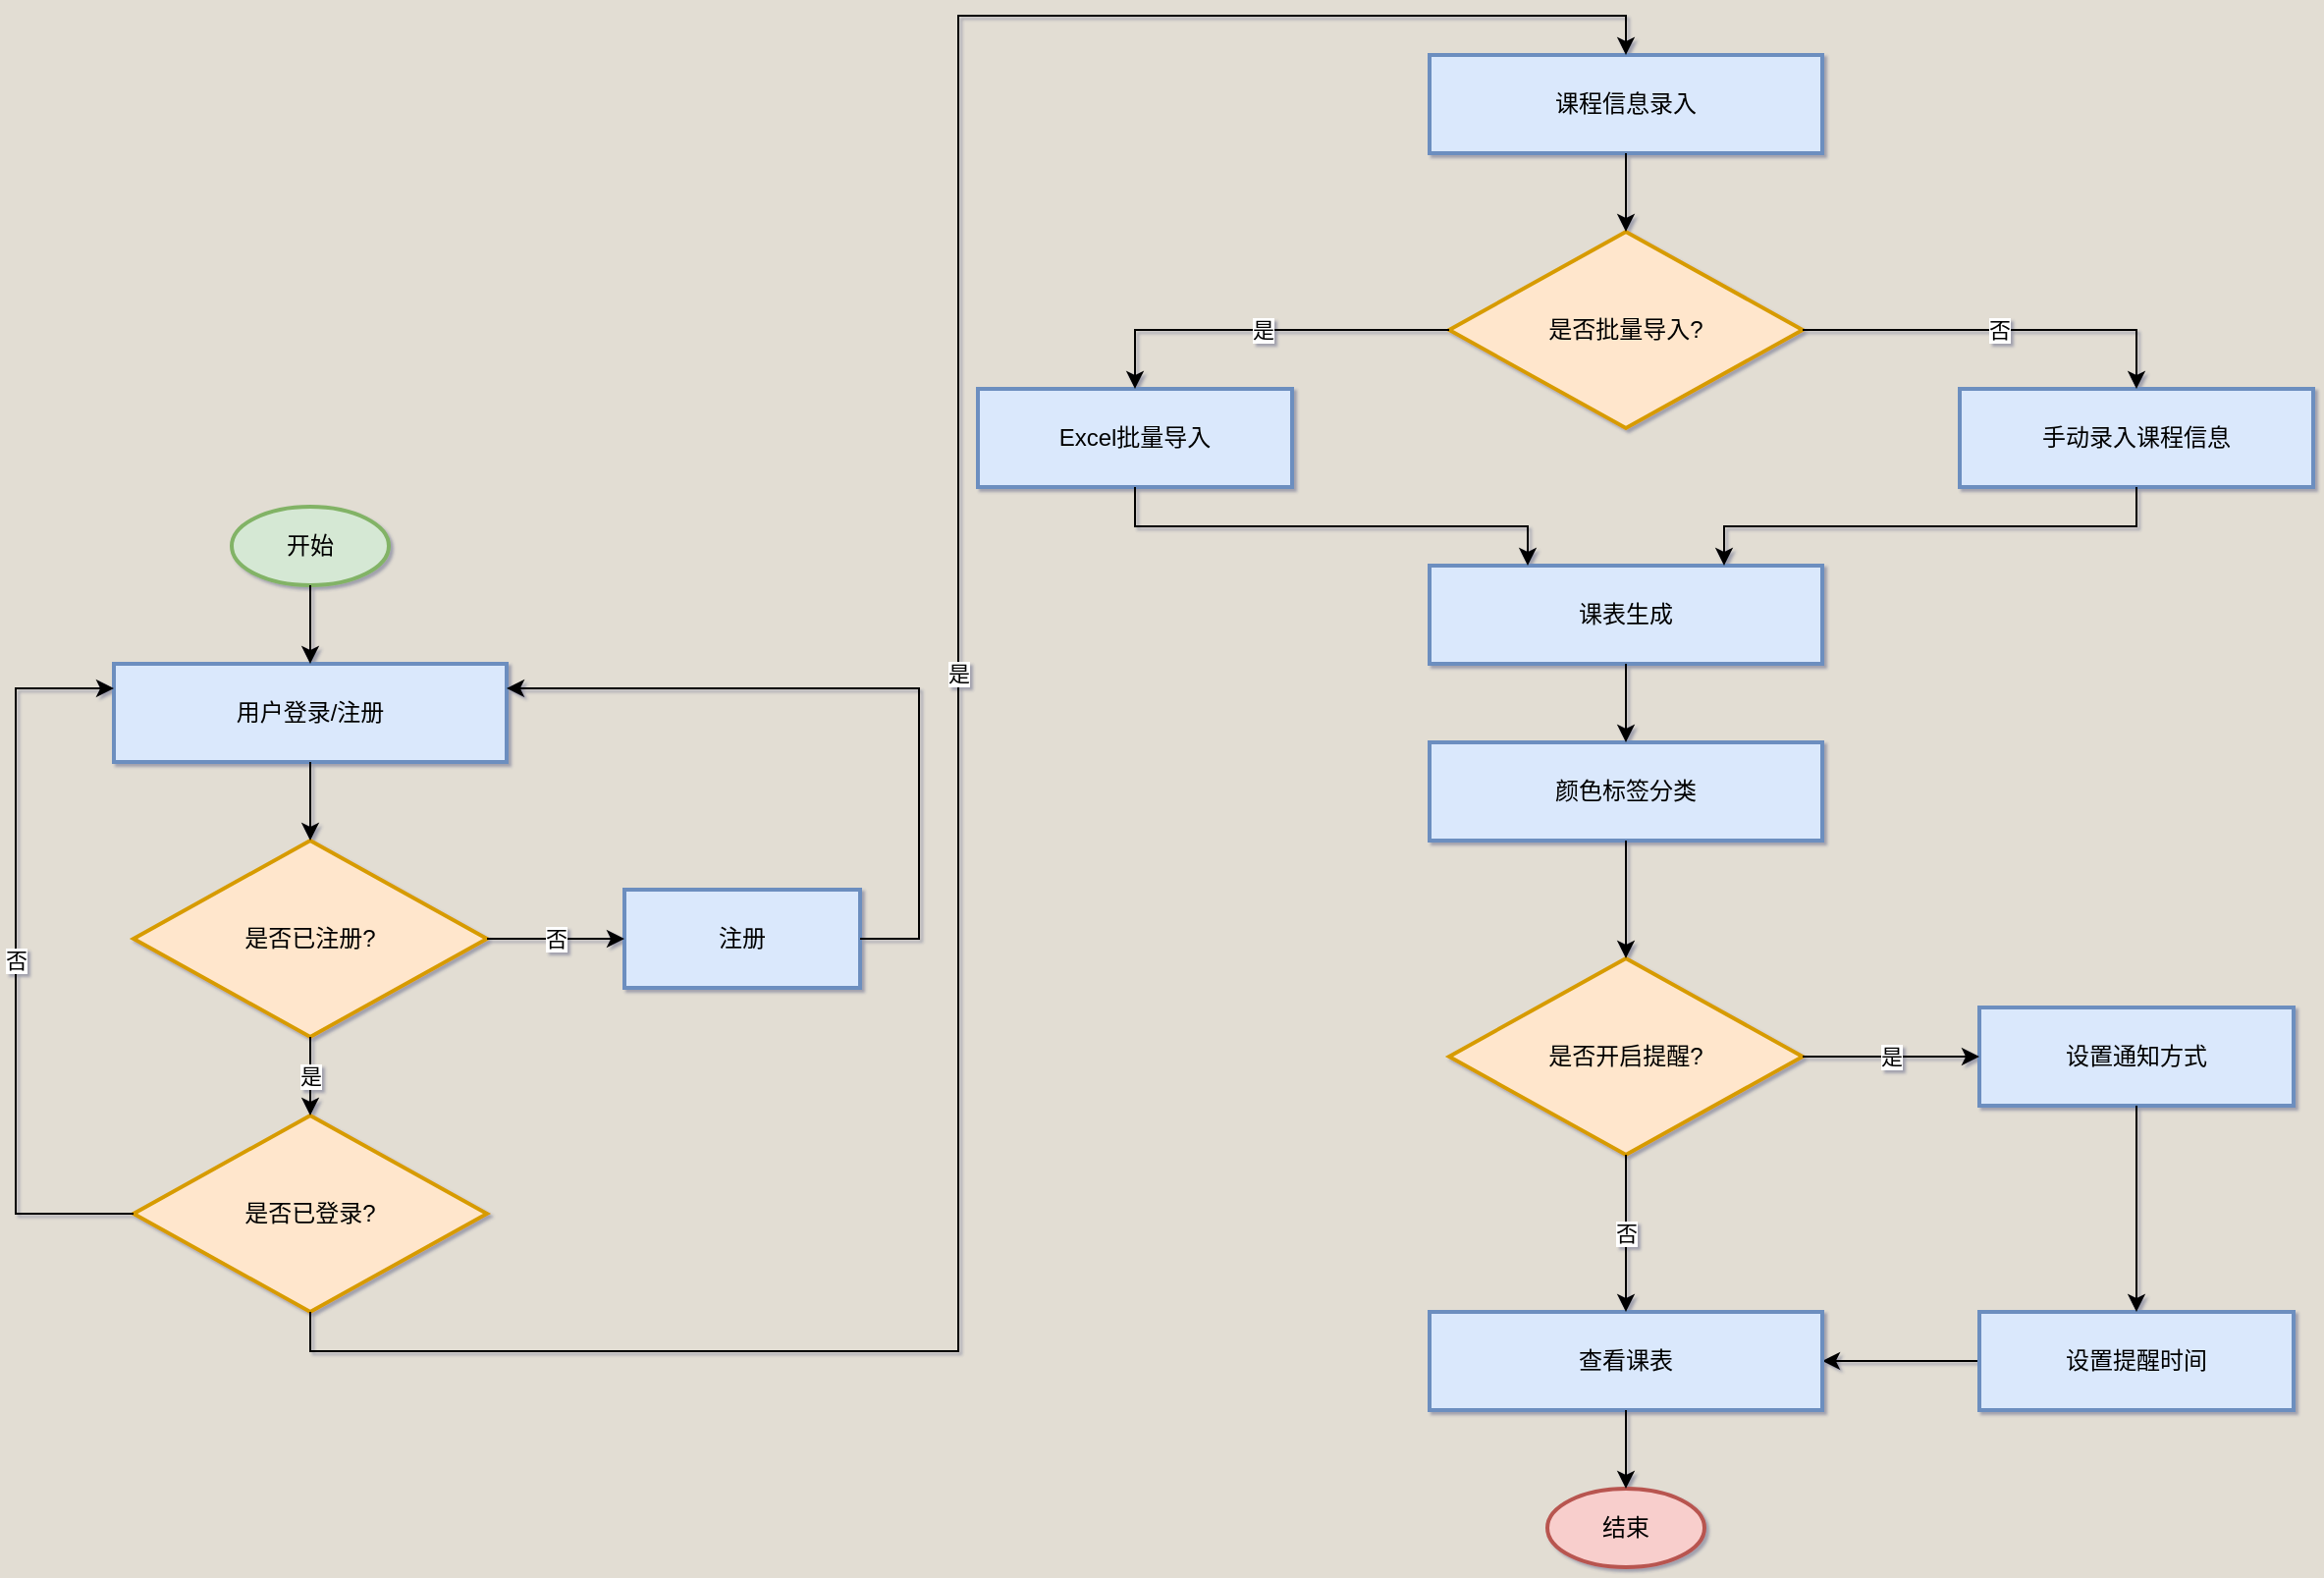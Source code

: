 <mxfile version="27.2.0">
  <diagram name="优化后的流程图" id="optimized-diagram-1">
    <mxGraphModel dx="1118" dy="842" grid="1" gridSize="10" guides="1" tooltips="1" connect="1" arrows="1" fold="1" page="1" pageScale="1" pageWidth="827" pageHeight="1400" background="#E2DDD3" math="0" shadow="1">
      <root>
        <mxCell id="0" />
        <mxCell id="1" parent="0" />
        <mxCell id="_OXKs_E3ZMYgHedfBC_a-173" value="开始" style="ellipse;whiteSpace=wrap;html=1;rounded=1;arcSize=50;strokeWidth=2;fillColor=#d5e8d4;strokeColor=#82b366;" parent="1" vertex="1">
          <mxGeometry x="410" y="330" width="80" height="40" as="geometry" />
        </mxCell>
        <mxCell id="_OXKs_E3ZMYgHedfBC_a-174" value="用户登录/注册" style="whiteSpace=wrap;html=1;strokeWidth=2;fillColor=#dae8fc;strokeColor=#6c8ebf;" parent="1" vertex="1">
          <mxGeometry x="350" y="410" width="200" height="50" as="geometry" />
        </mxCell>
        <mxCell id="_OXKs_E3ZMYgHedfBC_a-175" value="是否已注册?" style="rhombus;whiteSpace=wrap;html=1;strokeWidth=2;fillColor=#ffe6cc;strokeColor=#d79b00;" parent="1" vertex="1">
          <mxGeometry x="360" y="500" width="180" height="100" as="geometry" />
        </mxCell>
        <mxCell id="_OXKs_E3ZMYgHedfBC_a-176" value="注册" style="whiteSpace=wrap;html=1;strokeWidth=2;fillColor=#dae8fc;strokeColor=#6c8ebf;" parent="1" vertex="1">
          <mxGeometry x="610" y="525" width="120" height="50" as="geometry" />
        </mxCell>
        <mxCell id="_OXKs_E3ZMYgHedfBC_a-177" value="是否已登录?" style="rhombus;whiteSpace=wrap;html=1;strokeWidth=2;fillColor=#ffe6cc;strokeColor=#d79b00;" parent="1" vertex="1">
          <mxGeometry x="360" y="640" width="180" height="100" as="geometry" />
        </mxCell>
        <mxCell id="_OXKs_E3ZMYgHedfBC_a-178" value="课程信息录入" style="whiteSpace=wrap;html=1;strokeWidth=2;fillColor=#dae8fc;strokeColor=#6c8ebf;" parent="1" vertex="1">
          <mxGeometry x="1020" y="100" width="200" height="50" as="geometry" />
        </mxCell>
        <mxCell id="_OXKs_E3ZMYgHedfBC_a-179" value="是否批量导入?" style="rhombus;whiteSpace=wrap;html=1;strokeWidth=2;fillColor=#ffe6cc;strokeColor=#d79b00;" parent="1" vertex="1">
          <mxGeometry x="1030" y="190" width="180" height="100" as="geometry" />
        </mxCell>
        <mxCell id="_OXKs_E3ZMYgHedfBC_a-180" value="Excel批量导入" style="whiteSpace=wrap;html=1;strokeWidth=2;fillColor=#dae8fc;strokeColor=#6c8ebf;" parent="1" vertex="1">
          <mxGeometry x="790" y="270" width="160" height="50" as="geometry" />
        </mxCell>
        <mxCell id="_OXKs_E3ZMYgHedfBC_a-181" value="课表生成" style="whiteSpace=wrap;html=1;strokeWidth=2;fillColor=#dae8fc;strokeColor=#6c8ebf;" parent="1" vertex="1">
          <mxGeometry x="1020" y="360" width="200" height="50" as="geometry" />
        </mxCell>
        <mxCell id="_OXKs_E3ZMYgHedfBC_a-182" value="手动录入课程信息" style="whiteSpace=wrap;html=1;strokeWidth=2;fillColor=#dae8fc;strokeColor=#6c8ebf;" parent="1" vertex="1">
          <mxGeometry x="1290" y="270" width="180" height="50" as="geometry" />
        </mxCell>
        <mxCell id="_OXKs_E3ZMYgHedfBC_a-183" value="颜色标签分类" style="whiteSpace=wrap;html=1;strokeWidth=2;fillColor=#dae8fc;strokeColor=#6c8ebf;" parent="1" vertex="1">
          <mxGeometry x="1020" y="450" width="200" height="50" as="geometry" />
        </mxCell>
        <mxCell id="_OXKs_E3ZMYgHedfBC_a-184" value="是否开启提醒?" style="rhombus;whiteSpace=wrap;html=1;strokeWidth=2;fillColor=#ffe6cc;strokeColor=#d79b00;" parent="1" vertex="1">
          <mxGeometry x="1030" y="560" width="180" height="100" as="geometry" />
        </mxCell>
        <mxCell id="_OXKs_E3ZMYgHedfBC_a-185" value="设置通知方式" style="whiteSpace=wrap;html=1;strokeWidth=2;fillColor=#dae8fc;strokeColor=#6c8ebf;" parent="1" vertex="1">
          <mxGeometry x="1300" y="585" width="160" height="50" as="geometry" />
        </mxCell>
        <mxCell id="J0aEmR9W77OUmc6QmxAE-1" style="edgeStyle=orthogonalEdgeStyle;rounded=0;orthogonalLoop=1;jettySize=auto;html=1;exitX=0;exitY=0.5;exitDx=0;exitDy=0;entryX=1;entryY=0.5;entryDx=0;entryDy=0;" edge="1" parent="1" source="_OXKs_E3ZMYgHedfBC_a-186" target="_OXKs_E3ZMYgHedfBC_a-187">
          <mxGeometry relative="1" as="geometry" />
        </mxCell>
        <mxCell id="_OXKs_E3ZMYgHedfBC_a-186" value="设置提醒时间" style="whiteSpace=wrap;html=1;strokeWidth=2;fillColor=#dae8fc;strokeColor=#6c8ebf;" parent="1" vertex="1">
          <mxGeometry x="1300" y="740" width="160" height="50" as="geometry" />
        </mxCell>
        <mxCell id="_OXKs_E3ZMYgHedfBC_a-187" value="查看课表" style="whiteSpace=wrap;html=1;strokeWidth=2;fillColor=#dae8fc;strokeColor=#6c8ebf;" parent="1" vertex="1">
          <mxGeometry x="1020" y="740" width="200" height="50" as="geometry" />
        </mxCell>
        <mxCell id="_OXKs_E3ZMYgHedfBC_a-188" value="结束" style="ellipse;whiteSpace=wrap;html=1;rounded=1;arcSize=50;strokeWidth=2;fillColor=#f8cecc;strokeColor=#b85450;" parent="1" vertex="1">
          <mxGeometry x="1080" y="830" width="80" height="40" as="geometry" />
        </mxCell>
        <mxCell id="_OXKs_E3ZMYgHedfBC_a-189" value="" style="edgeStyle=orthogonalEdgeStyle;rounded=0;orthogonalLoop=1;jettySize=auto;html=1;exitX=0.5;exitY=1;exitDx=0;exitDy=0;entryX=0.5;entryY=0;entryDx=0;entryDy=0;" parent="1" source="_OXKs_E3ZMYgHedfBC_a-173" target="_OXKs_E3ZMYgHedfBC_a-174" edge="1">
          <mxGeometry relative="1" as="geometry" />
        </mxCell>
        <mxCell id="_OXKs_E3ZMYgHedfBC_a-190" value="" style="edgeStyle=orthogonalEdgeStyle;rounded=0;orthogonalLoop=1;jettySize=auto;html=1;exitX=0.5;exitY=1;exitDx=0;exitDy=0;entryX=0.5;entryY=0;entryDx=0;entryDy=0;" parent="1" source="_OXKs_E3ZMYgHedfBC_a-174" target="_OXKs_E3ZMYgHedfBC_a-175" edge="1">
          <mxGeometry relative="1" as="geometry" />
        </mxCell>
        <mxCell id="_OXKs_E3ZMYgHedfBC_a-191" value="否" style="edgeStyle=orthogonalEdgeStyle;rounded=0;orthogonalLoop=1;jettySize=auto;html=1;exitX=1;exitY=0.5;exitDx=0;exitDy=0;entryX=0;entryY=0.5;entryDx=0;entryDy=0;" parent="1" source="_OXKs_E3ZMYgHedfBC_a-175" target="_OXKs_E3ZMYgHedfBC_a-176" edge="1">
          <mxGeometry relative="1" as="geometry" />
        </mxCell>
        <mxCell id="_OXKs_E3ZMYgHedfBC_a-192" value="" style="edgeStyle=orthogonalEdgeStyle;rounded=0;orthogonalLoop=1;jettySize=auto;html=1;exitX=1;exitY=0.5;exitDx=0;exitDy=0;entryX=1;entryY=0.25;entryDx=0;entryDy=0;" parent="1" source="_OXKs_E3ZMYgHedfBC_a-176" target="_OXKs_E3ZMYgHedfBC_a-174" edge="1">
          <mxGeometry relative="1" as="geometry">
            <Array as="points">
              <mxPoint x="760" y="550" />
              <mxPoint x="760" y="423" />
            </Array>
          </mxGeometry>
        </mxCell>
        <mxCell id="_OXKs_E3ZMYgHedfBC_a-193" value="是" style="edgeStyle=orthogonalEdgeStyle;rounded=0;orthogonalLoop=1;jettySize=auto;html=1;exitX=0.5;exitY=1;exitDx=0;exitDy=0;entryX=0.5;entryY=0;entryDx=0;entryDy=0;" parent="1" source="_OXKs_E3ZMYgHedfBC_a-175" target="_OXKs_E3ZMYgHedfBC_a-177" edge="1">
          <mxGeometry relative="1" as="geometry" />
        </mxCell>
        <mxCell id="_OXKs_E3ZMYgHedfBC_a-194" value="否" style="edgeStyle=orthogonalEdgeStyle;rounded=0;orthogonalLoop=1;jettySize=auto;html=1;exitX=0;exitY=0.5;exitDx=0;exitDy=0;entryX=0;entryY=0.25;entryDx=0;entryDy=0;" parent="1" source="_OXKs_E3ZMYgHedfBC_a-177" target="_OXKs_E3ZMYgHedfBC_a-174" edge="1">
          <mxGeometry relative="1" as="geometry">
            <Array as="points">
              <mxPoint x="300" y="690" />
              <mxPoint x="300" y="422" />
            </Array>
          </mxGeometry>
        </mxCell>
        <mxCell id="_OXKs_E3ZMYgHedfBC_a-195" value="是" style="edgeStyle=orthogonalEdgeStyle;rounded=0;orthogonalLoop=1;jettySize=auto;html=1;exitX=0.5;exitY=1;exitDx=0;exitDy=0;entryX=0.5;entryY=0;entryDx=0;entryDy=0;" parent="1" source="_OXKs_E3ZMYgHedfBC_a-177" target="_OXKs_E3ZMYgHedfBC_a-178" edge="1">
          <mxGeometry relative="1" as="geometry" />
        </mxCell>
        <mxCell id="_OXKs_E3ZMYgHedfBC_a-196" value="" style="edgeStyle=orthogonalEdgeStyle;rounded=0;orthogonalLoop=1;jettySize=auto;html=1;exitX=0.5;exitY=1;exitDx=0;exitDy=0;entryX=0.5;entryY=0;entryDx=0;entryDy=0;" parent="1" source="_OXKs_E3ZMYgHedfBC_a-178" target="_OXKs_E3ZMYgHedfBC_a-179" edge="1">
          <mxGeometry relative="1" as="geometry" />
        </mxCell>
        <mxCell id="_OXKs_E3ZMYgHedfBC_a-197" value="是" style="edgeStyle=orthogonalEdgeStyle;rounded=0;orthogonalLoop=1;jettySize=auto;html=1;exitX=0;exitY=0.5;exitDx=0;exitDy=0;entryX=0.5;entryY=0;entryDx=0;entryDy=0;" parent="1" source="_OXKs_E3ZMYgHedfBC_a-179" target="_OXKs_E3ZMYgHedfBC_a-180" edge="1">
          <mxGeometry relative="1" as="geometry">
            <Array as="points">
              <mxPoint x="870" y="240" />
            </Array>
          </mxGeometry>
        </mxCell>
        <mxCell id="_OXKs_E3ZMYgHedfBC_a-198" value="" style="edgeStyle=orthogonalEdgeStyle;rounded=0;orthogonalLoop=1;jettySize=auto;html=1;exitX=0.5;exitY=1;exitDx=0;exitDy=0;entryX=0.75;entryY=0;entryDx=0;entryDy=0;" parent="1" source="_OXKs_E3ZMYgHedfBC_a-182" target="_OXKs_E3ZMYgHedfBC_a-181" edge="1">
          <mxGeometry relative="1" as="geometry">
            <Array as="points">
              <mxPoint x="1380" y="340" />
              <mxPoint x="1170" y="340" />
            </Array>
          </mxGeometry>
        </mxCell>
        <mxCell id="_OXKs_E3ZMYgHedfBC_a-199" value="否" style="edgeStyle=orthogonalEdgeStyle;rounded=0;orthogonalLoop=1;jettySize=auto;html=1;exitX=1;exitY=0.5;exitDx=0;exitDy=0;entryX=0.5;entryY=0;entryDx=0;entryDy=0;" parent="1" source="_OXKs_E3ZMYgHedfBC_a-179" target="_OXKs_E3ZMYgHedfBC_a-182" edge="1">
          <mxGeometry relative="1" as="geometry">
            <Array as="points">
              <mxPoint x="1380" y="240" />
            </Array>
          </mxGeometry>
        </mxCell>
        <mxCell id="_OXKs_E3ZMYgHedfBC_a-211" value="" style="edgeStyle=orthogonalEdgeStyle;rounded=0;orthogonalLoop=1;jettySize=auto;html=1;exitX=0.5;exitY=1;exitDx=0;exitDy=0;entryX=0.25;entryY=0;entryDx=0;entryDy=0;" parent="1" source="_OXKs_E3ZMYgHedfBC_a-180" target="_OXKs_E3ZMYgHedfBC_a-181" edge="1">
          <mxGeometry relative="1" as="geometry">
            <Array as="points">
              <mxPoint x="870" y="340" />
              <mxPoint x="1070" y="340" />
            </Array>
          </mxGeometry>
        </mxCell>
        <mxCell id="_OXKs_E3ZMYgHedfBC_a-201" value="" style="edgeStyle=orthogonalEdgeStyle;rounded=0;orthogonalLoop=1;jettySize=auto;html=1;exitX=0.5;exitY=1;exitDx=0;exitDy=0;entryX=0.5;entryY=0;entryDx=0;entryDy=0;" parent="1" source="_OXKs_E3ZMYgHedfBC_a-181" target="_OXKs_E3ZMYgHedfBC_a-183" edge="1">
          <mxGeometry relative="1" as="geometry" />
        </mxCell>
        <mxCell id="_OXKs_E3ZMYgHedfBC_a-202" value="" style="edgeStyle=orthogonalEdgeStyle;rounded=0;orthogonalLoop=1;jettySize=auto;html=1;entryX=0.5;entryY=0;entryDx=0;entryDy=0;exitX=0.5;exitY=1;exitDx=0;exitDy=0;" parent="1" source="_OXKs_E3ZMYgHedfBC_a-183" target="_OXKs_E3ZMYgHedfBC_a-184" edge="1">
          <mxGeometry relative="1" as="geometry">
            <mxPoint x="1120" y="520" as="sourcePoint" />
          </mxGeometry>
        </mxCell>
        <mxCell id="_OXKs_E3ZMYgHedfBC_a-203" value="是" style="edgeStyle=orthogonalEdgeStyle;rounded=0;orthogonalLoop=1;jettySize=auto;html=1;exitX=1;exitY=0.5;exitDx=0;exitDy=0;entryX=0;entryY=0.5;entryDx=0;entryDy=0;" parent="1" source="_OXKs_E3ZMYgHedfBC_a-184" target="_OXKs_E3ZMYgHedfBC_a-185" edge="1">
          <mxGeometry relative="1" as="geometry" />
        </mxCell>
        <mxCell id="_OXKs_E3ZMYgHedfBC_a-204" value="" style="edgeStyle=orthogonalEdgeStyle;rounded=0;orthogonalLoop=1;jettySize=auto;html=1;exitX=0.5;exitY=1;exitDx=0;exitDy=0;entryX=0.5;entryY=0;entryDx=0;entryDy=0;" parent="1" source="_OXKs_E3ZMYgHedfBC_a-185" target="_OXKs_E3ZMYgHedfBC_a-186" edge="1">
          <mxGeometry relative="1" as="geometry" />
        </mxCell>
        <mxCell id="_OXKs_E3ZMYgHedfBC_a-206" value="否" style="edgeStyle=orthogonalEdgeStyle;rounded=0;orthogonalLoop=1;jettySize=auto;html=1;exitX=0.5;exitY=1;exitDx=0;exitDy=0;entryX=0.5;entryY=0;entryDx=0;entryDy=0;" parent="1" source="_OXKs_E3ZMYgHedfBC_a-184" target="_OXKs_E3ZMYgHedfBC_a-187" edge="1">
          <mxGeometry relative="1" as="geometry" />
        </mxCell>
        <mxCell id="_OXKs_E3ZMYgHedfBC_a-207" value="" style="edgeStyle=orthogonalEdgeStyle;rounded=0;orthogonalLoop=1;jettySize=auto;html=1;exitX=0.5;exitY=1;exitDx=0;exitDy=0;entryX=0.5;entryY=0;entryDx=0;entryDy=0;" parent="1" source="_OXKs_E3ZMYgHedfBC_a-187" target="_OXKs_E3ZMYgHedfBC_a-188" edge="1">
          <mxGeometry relative="1" as="geometry" />
        </mxCell>
      </root>
    </mxGraphModel>
  </diagram>
</mxfile>

